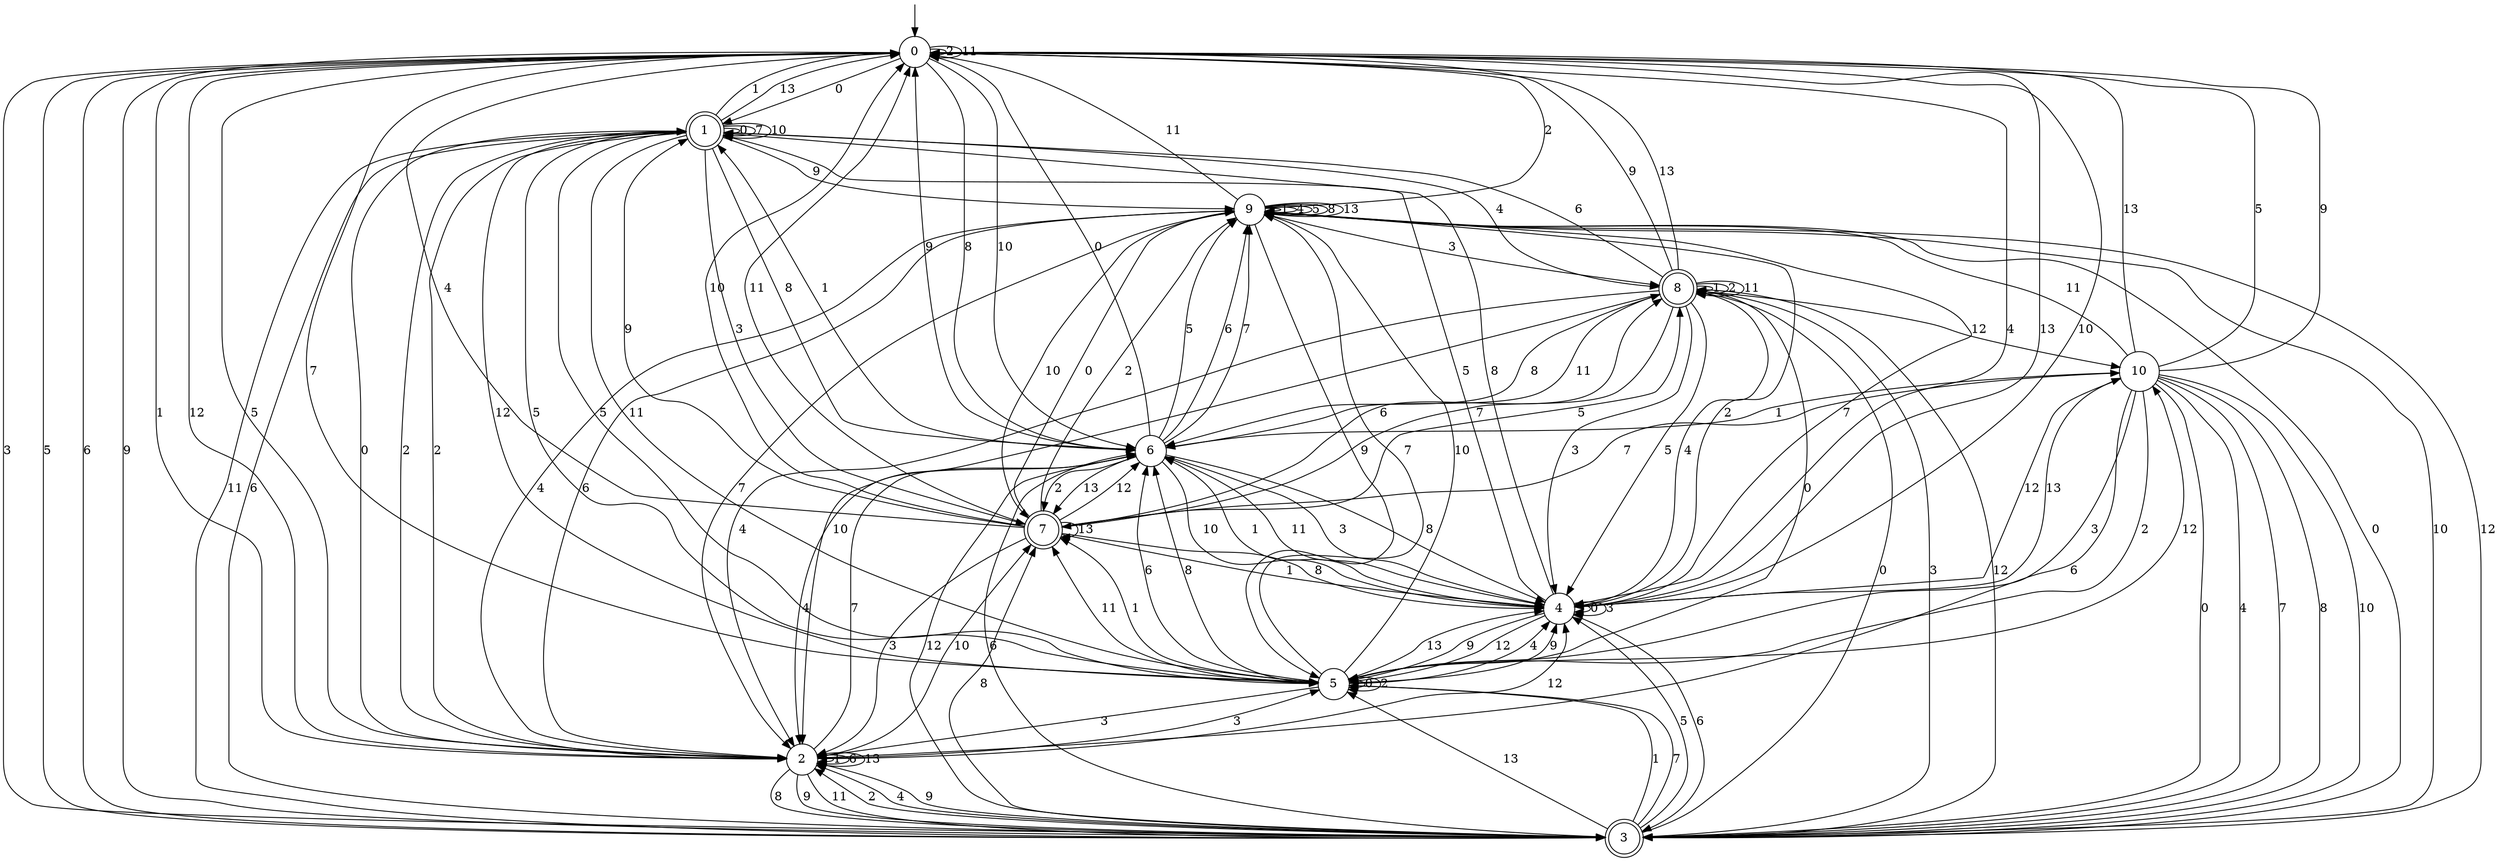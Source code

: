 digraph g {

	s0 [shape="circle" label="0"];
	s1 [shape="doublecircle" label="1"];
	s2 [shape="circle" label="2"];
	s3 [shape="doublecircle" label="3"];
	s4 [shape="circle" label="4"];
	s5 [shape="circle" label="5"];
	s6 [shape="circle" label="6"];
	s7 [shape="doublecircle" label="7"];
	s8 [shape="doublecircle" label="8"];
	s9 [shape="circle" label="9"];
	s10 [shape="circle" label="10"];
	s0 -> s1 [label="0"];
	s0 -> s2 [label="1"];
	s0 -> s0 [label="2"];
	s0 -> s3 [label="3"];
	s0 -> s4 [label="4"];
	s0 -> s3 [label="5"];
	s0 -> s3 [label="6"];
	s0 -> s5 [label="7"];
	s0 -> s6 [label="8"];
	s0 -> s3 [label="9"];
	s0 -> s6 [label="10"];
	s0 -> s0 [label="11"];
	s0 -> s2 [label="12"];
	s0 -> s4 [label="13"];
	s1 -> s1 [label="0"];
	s1 -> s0 [label="1"];
	s1 -> s2 [label="2"];
	s1 -> s7 [label="3"];
	s1 -> s8 [label="4"];
	s1 -> s5 [label="5"];
	s1 -> s3 [label="6"];
	s1 -> s1 [label="7"];
	s1 -> s6 [label="8"];
	s1 -> s9 [label="9"];
	s1 -> s1 [label="10"];
	s1 -> s5 [label="11"];
	s1 -> s5 [label="12"];
	s1 -> s0 [label="13"];
	s2 -> s1 [label="0"];
	s2 -> s2 [label="1"];
	s2 -> s1 [label="2"];
	s2 -> s5 [label="3"];
	s2 -> s9 [label="4"];
	s2 -> s0 [label="5"];
	s2 -> s2 [label="6"];
	s2 -> s6 [label="7"];
	s2 -> s3 [label="8"];
	s2 -> s3 [label="9"];
	s2 -> s7 [label="10"];
	s2 -> s3 [label="11"];
	s2 -> s4 [label="12"];
	s2 -> s2 [label="13"];
	s3 -> s8 [label="0"];
	s3 -> s5 [label="1"];
	s3 -> s2 [label="2"];
	s3 -> s8 [label="3"];
	s3 -> s2 [label="4"];
	s3 -> s4 [label="5"];
	s3 -> s6 [label="6"];
	s3 -> s5 [label="7"];
	s3 -> s7 [label="8"];
	s3 -> s2 [label="9"];
	s3 -> s9 [label="10"];
	s3 -> s1 [label="11"];
	s3 -> s8 [label="12"];
	s3 -> s5 [label="13"];
	s4 -> s4 [label="0"];
	s4 -> s6 [label="1"];
	s4 -> s9 [label="2"];
	s4 -> s4 [label="3"];
	s4 -> s8 [label="4"];
	s4 -> s1 [label="5"];
	s4 -> s3 [label="6"];
	s4 -> s9 [label="7"];
	s4 -> s1 [label="8"];
	s4 -> s5 [label="9"];
	s4 -> s0 [label="10"];
	s4 -> s6 [label="11"];
	s4 -> s5 [label="12"];
	s4 -> s10 [label="13"];
	s5 -> s5 [label="0"];
	s5 -> s7 [label="1"];
	s5 -> s5 [label="2"];
	s5 -> s2 [label="3"];
	s5 -> s4 [label="4"];
	s5 -> s1 [label="5"];
	s5 -> s6 [label="6"];
	s5 -> s9 [label="7"];
	s5 -> s6 [label="8"];
	s5 -> s4 [label="9"];
	s5 -> s9 [label="10"];
	s5 -> s7 [label="11"];
	s5 -> s10 [label="12"];
	s5 -> s4 [label="13"];
	s6 -> s0 [label="0"];
	s6 -> s1 [label="1"];
	s6 -> s7 [label="2"];
	s6 -> s4 [label="3"];
	s6 -> s2 [label="4"];
	s6 -> s9 [label="5"];
	s6 -> s9 [label="6"];
	s6 -> s9 [label="7"];
	s6 -> s4 [label="8"];
	s6 -> s0 [label="9"];
	s6 -> s4 [label="10"];
	s6 -> s8 [label="11"];
	s6 -> s3 [label="12"];
	s6 -> s7 [label="13"];
	s7 -> s9 [label="0"];
	s7 -> s4 [label="1"];
	s7 -> s9 [label="2"];
	s7 -> s2 [label="3"];
	s7 -> s0 [label="4"];
	s7 -> s8 [label="5"];
	s7 -> s8 [label="6"];
	s7 -> s10 [label="7"];
	s7 -> s4 [label="8"];
	s7 -> s1 [label="9"];
	s7 -> s0 [label="10"];
	s7 -> s0 [label="11"];
	s7 -> s6 [label="12"];
	s7 -> s7 [label="13"];
	s8 -> s5 [label="0"];
	s8 -> s8 [label="1"];
	s8 -> s8 [label="2"];
	s8 -> s4 [label="3"];
	s8 -> s2 [label="4"];
	s8 -> s4 [label="5"];
	s8 -> s1 [label="6"];
	s8 -> s7 [label="7"];
	s8 -> s6 [label="8"];
	s8 -> s0 [label="9"];
	s8 -> s2 [label="10"];
	s8 -> s8 [label="11"];
	s8 -> s10 [label="12"];
	s8 -> s0 [label="13"];
	s9 -> s3 [label="0"];
	s9 -> s9 [label="1"];
	s9 -> s0 [label="2"];
	s9 -> s8 [label="3"];
	s9 -> s9 [label="4"];
	s9 -> s9 [label="5"];
	s9 -> s2 [label="6"];
	s9 -> s2 [label="7"];
	s9 -> s9 [label="8"];
	s9 -> s5 [label="9"];
	s9 -> s7 [label="10"];
	s9 -> s0 [label="11"];
	s9 -> s3 [label="12"];
	s9 -> s9 [label="13"];
	s10 -> s3 [label="0"];
	s10 -> s6 [label="1"];
	s10 -> s5 [label="2"];
	s10 -> s5 [label="3"];
	s10 -> s3 [label="4"];
	s10 -> s0 [label="5"];
	s10 -> s2 [label="6"];
	s10 -> s3 [label="7"];
	s10 -> s3 [label="8"];
	s10 -> s0 [label="9"];
	s10 -> s3 [label="10"];
	s10 -> s9 [label="11"];
	s10 -> s4 [label="12"];
	s10 -> s0 [label="13"];

__start0 [label="" shape="none" width="0" height="0"];
__start0 -> s0;

}
